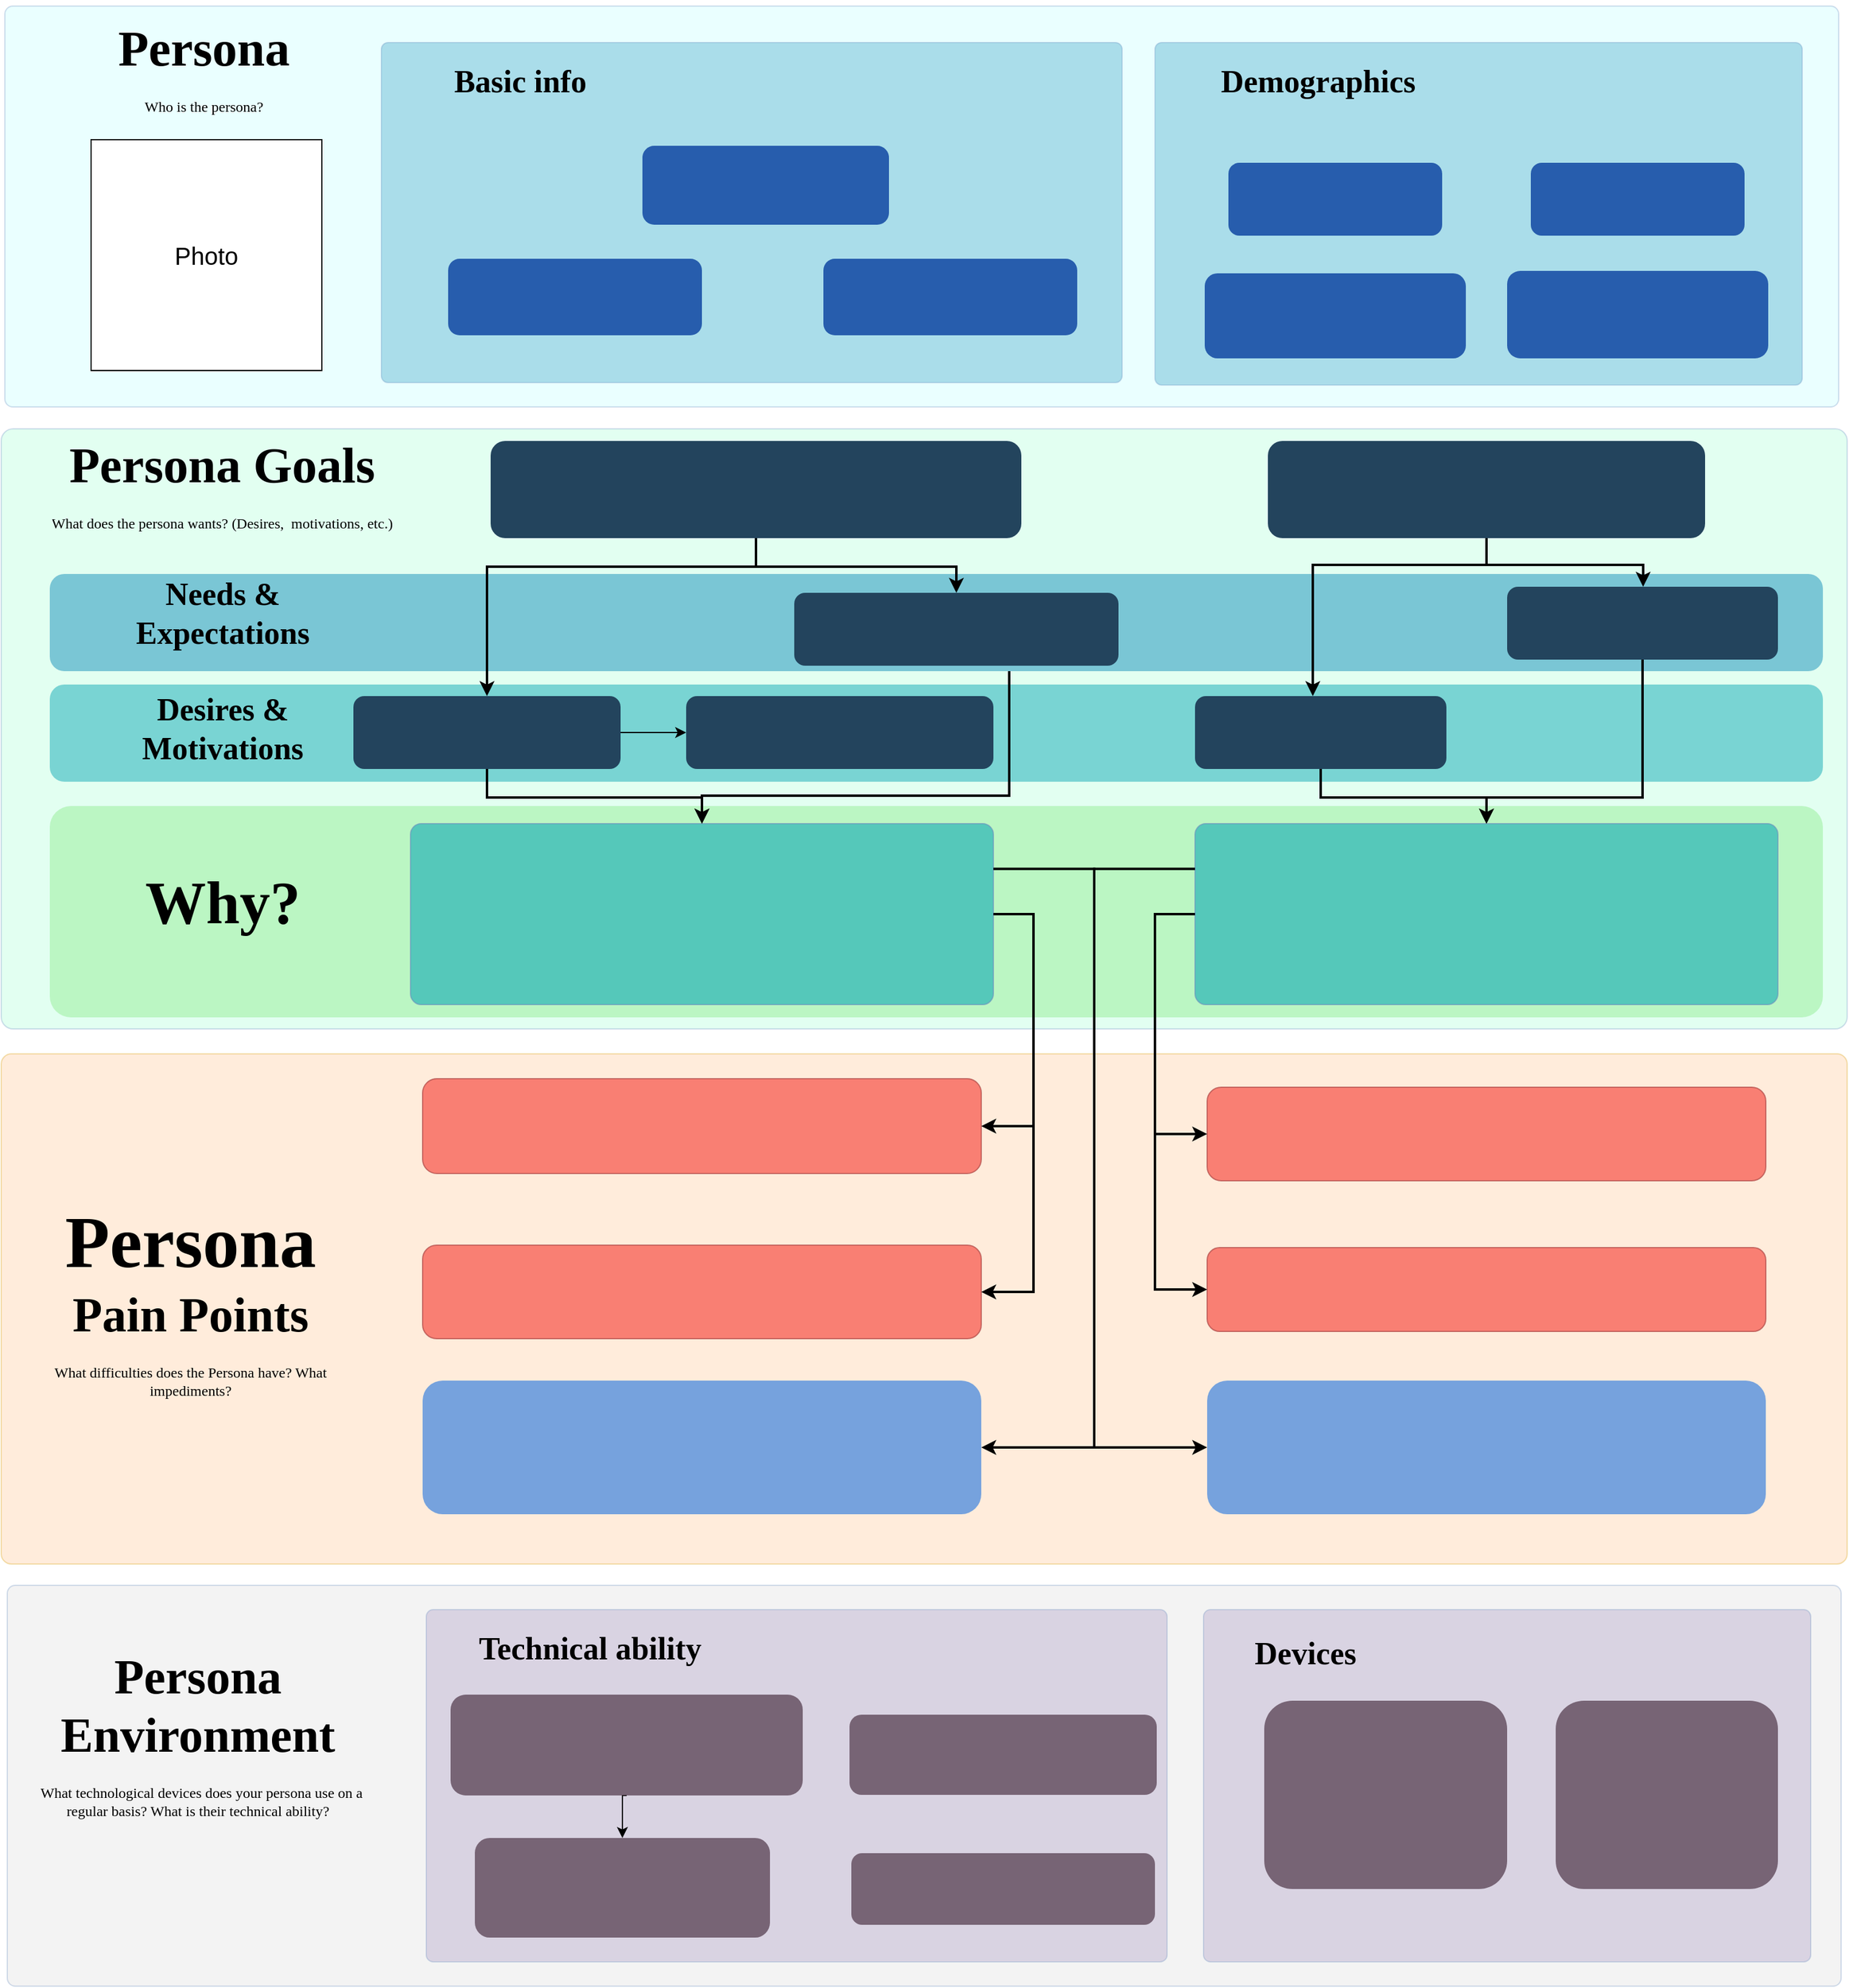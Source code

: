 <mxfile version="28.1.0">
  <diagram id="FEKjINcDisIPV5KZee3t" name="Page-1">
    <mxGraphModel dx="988" dy="610" grid="1" gridSize="10" guides="1" tooltips="1" connect="1" arrows="1" fold="1" page="1" pageScale="1" pageWidth="827" pageHeight="1169" math="0" shadow="0">
      <root>
        <mxCell id="0" />
        <mxCell id="1" parent="0" />
        <mxCell id="aELBI8OFU14AnCiIAI6i-1" value="" style="fillColor=#B8FDFF;strokeColor=#6c8ebf;opacity=30;rounded=1;arcSize=2;" parent="1" vertex="1">
          <mxGeometry x="73" y="110" width="1510" height="330" as="geometry" />
        </mxCell>
        <mxCell id="aELBI8OFU14AnCiIAI6i-2" value="" style="fillColor=#9EFFCF;strokeColor=#6c8ebf;opacity=30;rounded=1;arcSize=2;" parent="1" vertex="1">
          <mxGeometry x="70" y="458" width="1520" height="494" as="geometry" />
        </mxCell>
        <mxCell id="aELBI8OFU14AnCiIAI6i-3" value="" style="fillColor=#81E87D;strokeColor=none;opacity=40;rounded=1;arcSize=10;" parent="1" vertex="1">
          <mxGeometry x="110" y="768.5" width="1460" height="174" as="geometry" />
        </mxCell>
        <mxCell id="aELBI8OFU14AnCiIAI6i-4" value="" style="fillColor=#12AAB5;strokeColor=none;opacity=50;rounded=1;" parent="1" vertex="1">
          <mxGeometry x="110" y="668.5" width="1460" height="80" as="geometry" />
        </mxCell>
        <mxCell id="aELBI8OFU14AnCiIAI6i-5" value="" style="fillColor=#158EBA;strokeColor=none;opacity=50;rounded=1;" parent="1" vertex="1">
          <mxGeometry x="110" y="577.5" width="1460" height="80" as="geometry" />
        </mxCell>
        <mxCell id="aELBI8OFU14AnCiIAI6i-6" value="" style="rounded=1;fillColor=#23445D;gradientColor=none;strokeColor=none;fontColor=#FFFFFF;fontStyle=0;fontFamily=Tahoma;fontSize=23;whiteSpace=wrap;" parent="1" vertex="1">
          <mxGeometry x="1113" y="468" width="360" height="80" as="geometry" />
        </mxCell>
        <mxCell id="aELBI8OFU14AnCiIAI6i-7" value="" style="rounded=1;fillColor=#23445D;gradientColor=none;strokeColor=none;fontColor=#FFFFFF;fontStyle=0;fontFamily=Tahoma;fontSize=23;whiteSpace=wrap;" parent="1" vertex="1">
          <mxGeometry x="473" y="468" width="437" height="80" as="geometry" />
        </mxCell>
        <mxCell id="aELBI8OFU14AnCiIAI6i-8" value="" style="edgeStyle=orthogonalEdgeStyle;rounded=0;html=1;jettySize=auto;orthogonalLoop=1;" parent="1" source="aELBI8OFU14AnCiIAI6i-9" target="aELBI8OFU14AnCiIAI6i-10" edge="1">
          <mxGeometry relative="1" as="geometry" />
        </mxCell>
        <mxCell id="aELBI8OFU14AnCiIAI6i-9" value="" style="rounded=1;fillColor=#23445D;gradientColor=none;strokeColor=none;fontColor=#FFFFFF;fontStyle=0;fontFamily=Tahoma;fontSize=20;whiteSpace=wrap;" parent="1" vertex="1">
          <mxGeometry x="360" y="678" width="220" height="60" as="geometry" />
        </mxCell>
        <mxCell id="aELBI8OFU14AnCiIAI6i-10" value="" style="rounded=1;fillColor=#23445D;gradientColor=none;strokeColor=none;fontColor=#FFFFFF;fontStyle=0;fontFamily=Tahoma;fontSize=20;whiteSpace=wrap;" parent="1" vertex="1">
          <mxGeometry x="634" y="678" width="253" height="60" as="geometry" />
        </mxCell>
        <mxCell id="aELBI8OFU14AnCiIAI6i-11" value="" style="rounded=1;fillColor=#23445D;gradientColor=none;strokeColor=none;fontColor=#FFFFFF;fontStyle=0;fontFamily=Tahoma;fontSize=20;whiteSpace=wrap;" parent="1" vertex="1">
          <mxGeometry x="723" y="593" width="267" height="60" as="geometry" />
        </mxCell>
        <mxCell id="aELBI8OFU14AnCiIAI6i-12" value="" style="rounded=1;fillColor=#23445D;gradientColor=none;strokeColor=none;fontColor=#FFFFFF;fontStyle=0;fontFamily=Tahoma;fontSize=20;whiteSpace=wrap;" parent="1" vertex="1">
          <mxGeometry x="1053" y="678" width="207" height="60" as="geometry" />
        </mxCell>
        <mxCell id="aELBI8OFU14AnCiIAI6i-13" value="" style="rounded=1;fillColor=#23445D;gradientColor=none;strokeColor=none;fontColor=#FFFFFF;fontStyle=0;fontFamily=Tahoma;fontSize=20;whiteSpace=wrap;" parent="1" vertex="1">
          <mxGeometry x="1310" y="588" width="223" height="60" as="geometry" />
        </mxCell>
        <mxCell id="aELBI8OFU14AnCiIAI6i-14" value="" style="edgeStyle=elbowEdgeStyle;elbow=vertical;strokeWidth=2;rounded=0;entryX=0.5;entryY=0;exitX=0.5;exitY=1;" parent="1" source="aELBI8OFU14AnCiIAI6i-7" target="aELBI8OFU14AnCiIAI6i-9" edge="1">
          <mxGeometry x="-33" y="267.5" width="100" height="100" as="geometry">
            <mxPoint x="-33" y="367.5" as="sourcePoint" />
            <mxPoint x="472" y="587.5" as="targetPoint" />
            <Array as="points">
              <mxPoint x="560" y="571.5" />
            </Array>
          </mxGeometry>
        </mxCell>
        <mxCell id="aELBI8OFU14AnCiIAI6i-15" value="" style="edgeStyle=elbowEdgeStyle;elbow=vertical;strokeWidth=2;rounded=0;entryX=0.5;entryY=0;exitX=0.5;exitY=1;" parent="1" source="aELBI8OFU14AnCiIAI6i-7" target="aELBI8OFU14AnCiIAI6i-11" edge="1">
          <mxGeometry x="-33" y="267.5" width="100" height="100" as="geometry">
            <mxPoint x="-33" y="367.5" as="sourcePoint" />
            <mxPoint x="822" y="587.5" as="targetPoint" />
            <Array as="points">
              <mxPoint x="647" y="571.5" />
            </Array>
          </mxGeometry>
        </mxCell>
        <mxCell id="aELBI8OFU14AnCiIAI6i-16" value="" style="edgeStyle=elbowEdgeStyle;elbow=vertical;strokeWidth=2;rounded=0;exitX=0.5;exitY=1;" parent="1" source="aELBI8OFU14AnCiIAI6i-6" target="aELBI8OFU14AnCiIAI6i-12" edge="1">
          <mxGeometry x="-187" y="267.5" width="100" height="100" as="geometry">
            <mxPoint x="-187" y="367.5" as="sourcePoint" />
            <mxPoint x="-87" y="267.5" as="targetPoint" />
            <Array as="points">
              <mxPoint x="1150" y="570" />
              <mxPoint x="1230" y="570" />
              <mxPoint x="1220" y="560" />
              <mxPoint x="1230" y="561.5" />
            </Array>
          </mxGeometry>
        </mxCell>
        <mxCell id="aELBI8OFU14AnCiIAI6i-17" value="" style="edgeStyle=elbowEdgeStyle;elbow=vertical;strokeWidth=2;rounded=0;exitX=0.5;exitY=1;" parent="1" source="aELBI8OFU14AnCiIAI6i-6" target="aELBI8OFU14AnCiIAI6i-13" edge="1">
          <mxGeometry x="-187" y="267.5" width="100" height="100" as="geometry">
            <mxPoint x="-187" y="367.5" as="sourcePoint" />
            <mxPoint x="-87" y="267.5" as="targetPoint" />
            <Array as="points">
              <mxPoint x="1422" y="570" />
              <mxPoint x="1400" y="570" />
              <mxPoint x="1310" y="561.5" />
            </Array>
          </mxGeometry>
        </mxCell>
        <mxCell id="aELBI8OFU14AnCiIAI6i-18" value="&lt;h1&gt;&lt;font style=&quot;font-size: 41px&quot;&gt;Persona Goals&lt;/font&gt;&lt;/h1&gt;&lt;p&gt;What does the persona wants? (Desires,&amp;nbsp; motivations, etc.)&lt;/p&gt;" style="text;html=1;strokeColor=none;fillColor=none;spacing=5;spacingTop=-20;whiteSpace=wrap;overflow=hidden;rounded=0;fontFamily=Tahoma;align=center;" parent="1" vertex="1">
          <mxGeometry x="87" y="457.5" width="330" height="120" as="geometry" />
        </mxCell>
        <mxCell id="aELBI8OFU14AnCiIAI6i-19" value="&lt;h1 style=&quot;font-size: 26px;&quot;&gt;&lt;font style=&quot;font-size: 26px;&quot;&gt;Needs &amp;amp; Expectations&lt;/font&gt;&lt;/h1&gt;" style="text;html=1;strokeColor=none;fillColor=none;spacing=5;spacingTop=-20;whiteSpace=wrap;overflow=hidden;rounded=0;fontFamily=Tahoma;align=center;fontSize=26;" parent="1" vertex="1">
          <mxGeometry x="143.5" y="572" width="217" height="81" as="geometry" />
        </mxCell>
        <mxCell id="aELBI8OFU14AnCiIAI6i-20" value="&lt;h1 style=&quot;font-size: 26px&quot;&gt;&lt;font style=&quot;font-size: 26px&quot;&gt;Desires &amp;amp; Motivations&lt;/font&gt;&lt;/h1&gt;" style="text;html=1;strokeColor=none;fillColor=none;spacing=5;spacingTop=-20;whiteSpace=wrap;overflow=hidden;rounded=0;fontFamily=Tahoma;align=center;fontSize=26;" parent="1" vertex="1">
          <mxGeometry x="143.5" y="667" width="217" height="81" as="geometry" />
        </mxCell>
        <mxCell id="aELBI8OFU14AnCiIAI6i-21" value="" style="rounded=1;fillColor=#12AAB5;strokeColor=#6c8ebf;fontColor=#000000;fontStyle=0;fontFamily=Tahoma;fontSize=23;labelBackgroundColor=none;opacity=60;arcSize=6;whiteSpace=wrap;" parent="1" vertex="1">
          <mxGeometry x="407" y="783" width="480" height="149" as="geometry" />
        </mxCell>
        <mxCell id="aELBI8OFU14AnCiIAI6i-22" value="&lt;h1 style=&quot;font-size: 50px;&quot;&gt;&lt;font style=&quot;font-size: 50px;&quot;&gt;Why?&lt;/font&gt;&lt;/h1&gt;" style="text;html=1;strokeColor=none;fillColor=none;spacing=5;spacingTop=-20;whiteSpace=wrap;overflow=hidden;rounded=0;fontFamily=Tahoma;align=center;fontSize=50;verticalAlign=middle;" parent="1" vertex="1">
          <mxGeometry x="144" y="772" width="217" height="170" as="geometry" />
        </mxCell>
        <mxCell id="aELBI8OFU14AnCiIAI6i-23" value="" style="rounded=1;fillColor=#12AAB5;strokeColor=#6c8ebf;fontColor=#000000;fontStyle=0;fontFamily=Tahoma;fontSize=23;labelBackgroundColor=none;opacity=60;arcSize=6;whiteSpace=wrap;" parent="1" vertex="1">
          <mxGeometry x="1053" y="783" width="480" height="149" as="geometry" />
        </mxCell>
        <mxCell id="aELBI8OFU14AnCiIAI6i-24" value="" style="fillColor=#FFBF87;strokeColor=#d79b00;opacity=30;rounded=1;arcSize=2;" parent="1" vertex="1">
          <mxGeometry x="70" y="972.5" width="1520" height="420" as="geometry" />
        </mxCell>
        <mxCell id="aELBI8OFU14AnCiIAI6i-25" value="&lt;h1&gt;&lt;font style=&quot;font-size: 60px&quot;&gt;Persona &lt;/font&gt;&lt;font style=&quot;font-size: 40px&quot;&gt;Pain Points&lt;/font&gt;&lt;/h1&gt;&lt;p&gt;What difficulties does the Persona have? What impediments?&lt;/p&gt;" style="text;html=1;strokeColor=none;fillColor=none;spacing=5;spacingTop=-20;whiteSpace=wrap;overflow=hidden;rounded=0;fontFamily=Tahoma;align=center;verticalAlign=middle;" parent="1" vertex="1">
          <mxGeometry x="91" y="971.5" width="270" height="420" as="geometry" />
        </mxCell>
        <mxCell id="aELBI8OFU14AnCiIAI6i-26" value="" style="rounded=1;fillColor=#F86459;gradientColor=none;strokeColor=#B85450;fontColor=#000000;fontStyle=0;fontFamily=Tahoma;fontSize=20;whiteSpace=wrap;labelBackgroundColor=none;opacity=80;" parent="1" vertex="1">
          <mxGeometry x="417" y="993" width="460" height="78" as="geometry" />
        </mxCell>
        <mxCell id="aELBI8OFU14AnCiIAI6i-27" value="" style="rounded=1;fillColor=#F86459;gradientColor=none;strokeColor=#B85450;fontColor=#000000;fontStyle=0;fontFamily=Tahoma;fontSize=20;whiteSpace=wrap;labelBackgroundColor=none;opacity=80;" parent="1" vertex="1">
          <mxGeometry x="417" y="1130" width="460" height="77" as="geometry" />
        </mxCell>
        <mxCell id="aELBI8OFU14AnCiIAI6i-28" value="" style="rounded=1;fillColor=#F86459;gradientColor=none;strokeColor=#B85450;fontColor=#000000;fontStyle=0;fontFamily=Tahoma;fontSize=20;whiteSpace=wrap;labelBackgroundColor=none;opacity=80;" parent="1" vertex="1">
          <mxGeometry x="1063" y="1132" width="460" height="69" as="geometry" />
        </mxCell>
        <mxCell id="aELBI8OFU14AnCiIAI6i-29" value="" style="rounded=1;fillColor=#F86459;gradientColor=none;strokeColor=#B85450;fontColor=#000000;fontStyle=0;fontFamily=Tahoma;fontSize=20;whiteSpace=wrap;labelBackgroundColor=none;opacity=80;" parent="1" vertex="1">
          <mxGeometry x="1063" y="1000" width="460" height="77" as="geometry" />
        </mxCell>
        <mxCell id="aELBI8OFU14AnCiIAI6i-30" value="" style="edgeStyle=elbowEdgeStyle;elbow=horizontal;strokeWidth=2;rounded=0" parent="1" source="aELBI8OFU14AnCiIAI6i-21" target="aELBI8OFU14AnCiIAI6i-26" edge="1">
          <mxGeometry x="490" y="711.5" width="100" height="100" as="geometry">
            <mxPoint x="930" y="1061.5" as="sourcePoint" />
            <mxPoint x="930" y="1151.5" as="targetPoint" />
            <Array as="points">
              <mxPoint x="920" y="941.5" />
            </Array>
          </mxGeometry>
        </mxCell>
        <mxCell id="aELBI8OFU14AnCiIAI6i-31" value="" style="edgeStyle=elbowEdgeStyle;elbow=horizontal;strokeWidth=2;rounded=0;exitX=1;exitY=0.5;entryX=1;entryY=0.5;" parent="1" source="aELBI8OFU14AnCiIAI6i-21" target="aELBI8OFU14AnCiIAI6i-27" edge="1">
          <mxGeometry x="510" y="731.5" width="100" height="100" as="geometry">
            <mxPoint x="900.0" y="877.5" as="sourcePoint" />
            <mxPoint x="897" y="1041.5" as="targetPoint" />
            <Array as="points">
              <mxPoint x="920" y="1001.5" />
            </Array>
          </mxGeometry>
        </mxCell>
        <mxCell id="aELBI8OFU14AnCiIAI6i-32" value="" style="edgeStyle=orthogonalEdgeStyle;elbow=horizontal;strokeWidth=2;rounded=0;exitX=1;exitY=0.25;entryX=0;entryY=0.5;" parent="1" source="aELBI8OFU14AnCiIAI6i-21" target="aELBI8OFU14AnCiIAI6i-41" edge="1">
          <mxGeometry x="530" y="761.5" width="100" height="100" as="geometry">
            <mxPoint x="1680" y="911.5" as="sourcePoint" />
            <mxPoint x="877.143" y="1318.214" as="targetPoint" />
            <Array as="points">
              <mxPoint x="970" y="819.5" />
              <mxPoint x="970" y="1296.5" />
            </Array>
          </mxGeometry>
        </mxCell>
        <mxCell id="aELBI8OFU14AnCiIAI6i-33" value="" style="edgeStyle=orthogonalEdgeStyle;elbow=horizontal;strokeWidth=2;rounded=0;entryX=1;entryY=0.5;exitX=0;exitY=0.25;" parent="1" source="aELBI8OFU14AnCiIAI6i-23" target="aELBI8OFU14AnCiIAI6i-40" edge="1">
          <mxGeometry x="540" y="771.5" width="100" height="100" as="geometry">
            <mxPoint x="1660" y="858.5" as="sourcePoint" />
            <mxPoint x="1062.857" y="1316.786" as="targetPoint" />
            <Array as="points">
              <mxPoint x="970" y="819.5" />
              <mxPoint x="970" y="1296.5" />
            </Array>
          </mxGeometry>
        </mxCell>
        <mxCell id="aELBI8OFU14AnCiIAI6i-34" value="" style="edgeStyle=elbowEdgeStyle;elbow=horizontal;strokeWidth=2;rounded=0;entryX=0;entryY=0.5;exitX=0;exitY=0.5;" parent="1" source="aELBI8OFU14AnCiIAI6i-23" target="aELBI8OFU14AnCiIAI6i-29" edge="1">
          <mxGeometry x="580" y="811.5" width="100" height="100" as="geometry">
            <mxPoint x="1063" y="868.214" as="sourcePoint" />
            <mxPoint x="1073" y="1146.786" as="targetPoint" />
            <Array as="points">
              <mxPoint x="1020" y="1011.5" />
            </Array>
          </mxGeometry>
        </mxCell>
        <mxCell id="aELBI8OFU14AnCiIAI6i-35" value="" style="edgeStyle=elbowEdgeStyle;elbow=horizontal;strokeWidth=2;rounded=0;entryX=0;entryY=0.5;exitX=0;exitY=0.5;" parent="1" source="aELBI8OFU14AnCiIAI6i-23" target="aELBI8OFU14AnCiIAI6i-28" edge="1">
          <mxGeometry x="590" y="821.5" width="100" height="100" as="geometry">
            <mxPoint x="1063" y="868.214" as="sourcePoint" />
            <mxPoint x="1073" y="1086.786" as="targetPoint" />
            <Array as="points">
              <mxPoint x="1020" y="971.5" />
            </Array>
          </mxGeometry>
        </mxCell>
        <mxCell id="aELBI8OFU14AnCiIAI6i-36" value="" style="edgeStyle=elbowEdgeStyle;elbow=vertical;strokeWidth=2;rounded=0;entryX=0.5;entryY=0;exitX=0.5;exitY=1;" parent="1" source="aELBI8OFU14AnCiIAI6i-13" target="aELBI8OFU14AnCiIAI6i-23" edge="1">
          <mxGeometry x="620" y="851.5" width="100" height="100" as="geometry">
            <mxPoint x="1303.176" y="747.088" as="sourcePoint" />
            <mxPoint x="1303.176" y="792.971" as="targetPoint" />
            <Array as="points">
              <mxPoint x="1380" y="761.5" />
            </Array>
          </mxGeometry>
        </mxCell>
        <mxCell id="aELBI8OFU14AnCiIAI6i-37" value="" style="edgeStyle=elbowEdgeStyle;elbow=vertical;strokeWidth=2;rounded=0;entryX=0.5;entryY=0;exitX=0.5;exitY=1;" parent="1" source="aELBI8OFU14AnCiIAI6i-12" target="aELBI8OFU14AnCiIAI6i-23" edge="1">
          <mxGeometry x="630" y="861.5" width="100" height="100" as="geometry">
            <mxPoint x="1478.471" y="657.676" as="sourcePoint" />
            <mxPoint x="1303.176" y="792.971" as="targetPoint" />
            <Array as="points">
              <mxPoint x="1420" y="761.5" />
              <mxPoint x="1390" y="771.5" />
            </Array>
          </mxGeometry>
        </mxCell>
        <mxCell id="aELBI8OFU14AnCiIAI6i-38" value="" style="edgeStyle=elbowEdgeStyle;elbow=vertical;strokeWidth=2;rounded=0;entryX=0.5;entryY=0;exitX=0.5;exitY=1;" parent="1" source="aELBI8OFU14AnCiIAI6i-9" target="aELBI8OFU14AnCiIAI6i-21" edge="1">
          <mxGeometry x="-18" y="985.5" width="100" height="100" as="geometry">
            <mxPoint x="470" y="771.5" as="sourcePoint" />
            <mxPoint x="645" y="907.5" as="targetPoint" />
            <Array as="points">
              <mxPoint x="570" y="761.5" />
              <mxPoint x="742" y="895.5" />
            </Array>
          </mxGeometry>
        </mxCell>
        <mxCell id="aELBI8OFU14AnCiIAI6i-39" value="" style="edgeStyle=elbowEdgeStyle;elbow=vertical;strokeWidth=2;rounded=0;entryX=0.5;entryY=0;" parent="1" source="aELBI8OFU14AnCiIAI6i-5" target="aELBI8OFU14AnCiIAI6i-21" edge="1">
          <mxGeometry x="-27" y="960" width="100" height="100" as="geometry">
            <mxPoint x="821" y="756" as="sourcePoint" />
            <mxPoint x="646" y="791.5" as="targetPoint" />
            <Array as="points">
              <mxPoint x="900" y="760" />
              <mxPoint x="770" y="760" />
              <mxPoint x="750" y="760" />
              <mxPoint x="750" y="761.5" />
            </Array>
          </mxGeometry>
        </mxCell>
        <mxCell id="aELBI8OFU14AnCiIAI6i-40" value="" style="rounded=1;fillColor=#5490DE;strokeColor=none;fontColor=#000000;fontStyle=0;fontFamily=Tahoma;fontSize=20;whiteSpace=wrap;spacingLeft=10;spacingRight=10;opacity=80;" parent="1" vertex="1">
          <mxGeometry x="417" y="1241.5" width="460" height="110" as="geometry" />
        </mxCell>
        <mxCell id="aELBI8OFU14AnCiIAI6i-41" value="" style="rounded=1;fillColor=#5490DE;strokeColor=none;fontColor=#000000;fontStyle=0;fontFamily=Tahoma;fontSize=20;whiteSpace=wrap;spacingLeft=10;spacingRight=10;opacity=80;" parent="1" vertex="1">
          <mxGeometry x="1063" y="1241.5" width="460" height="110" as="geometry" />
        </mxCell>
        <mxCell id="aELBI8OFU14AnCiIAI6i-42" value="&lt;h1&gt;&lt;font style=&quot;font-size: 41px&quot;&gt;Persona&lt;/font&gt;&lt;/h1&gt;&lt;p&gt;Who is the persona?&lt;/p&gt;" style="text;html=1;strokeColor=none;fillColor=none;spacing=5;spacingTop=-20;whiteSpace=wrap;overflow=hidden;rounded=0;fontFamily=Tahoma;align=center;" parent="1" vertex="1">
          <mxGeometry x="91" y="115" width="292" height="110" as="geometry" />
        </mxCell>
        <mxCell id="aELBI8OFU14AnCiIAI6i-43" value="" style="fillColor=#158EBA;strokeColor=#6c8ebf;opacity=30;rounded=1;arcSize=2;" parent="1" vertex="1">
          <mxGeometry x="1020" y="140" width="533" height="282" as="geometry" />
        </mxCell>
        <mxCell id="aELBI8OFU14AnCiIAI6i-44" value="&lt;h1 style=&quot;font-size: 26px&quot;&gt;&lt;font style=&quot;font-size: 26px&quot;&gt;Demographics&lt;/font&gt;&lt;/h1&gt;" style="text;html=1;strokeColor=none;fillColor=none;spacing=5;spacingTop=-20;whiteSpace=wrap;overflow=hidden;rounded=0;fontFamily=Tahoma;align=center;fontSize=26;" parent="1" vertex="1">
          <mxGeometry x="1040" y="150" width="229" height="50" as="geometry" />
        </mxCell>
        <mxCell id="aELBI8OFU14AnCiIAI6i-45" value="" style="rounded=1;fillColor=#275DAD;gradientColor=none;strokeColor=none;fontColor=#FFFFFF;fontStyle=0;fontFamily=Tahoma;fontSize=23;whiteSpace=wrap;" parent="1" vertex="1">
          <mxGeometry x="1080.5" y="239" width="176" height="60" as="geometry" />
        </mxCell>
        <mxCell id="aELBI8OFU14AnCiIAI6i-47" value="" style="rounded=1;fillColor=#275DAD;gradientColor=none;strokeColor=none;fontColor=#FFFFFF;fontStyle=0;fontFamily=Tahoma;fontSize=23;whiteSpace=wrap;" parent="1" vertex="1">
          <mxGeometry x="1061" y="330" width="215" height="70" as="geometry" />
        </mxCell>
        <mxCell id="aELBI8OFU14AnCiIAI6i-48" value="" style="fillColor=#158EBA;strokeColor=#6c8ebf;opacity=30;rounded=1;arcSize=2;" parent="1" vertex="1">
          <mxGeometry x="383" y="140" width="610" height="280" as="geometry" />
        </mxCell>
        <mxCell id="aELBI8OFU14AnCiIAI6i-49" value="&lt;h1 style=&quot;font-size: 26px&quot;&gt;&lt;font style=&quot;font-size: 26px&quot;&gt;Basic info&lt;/font&gt;&lt;/h1&gt;" style="text;html=1;strokeColor=none;fillColor=none;spacing=5;spacingTop=-20;whiteSpace=wrap;overflow=hidden;rounded=0;fontFamily=Tahoma;align=center;fontSize=26;" parent="1" vertex="1">
          <mxGeometry x="383" y="150" width="229" height="50" as="geometry" />
        </mxCell>
        <mxCell id="aELBI8OFU14AnCiIAI6i-50" value="" style="rounded=1;fillColor=#275DAD;gradientColor=none;strokeColor=none;fontColor=#FFFFFF;fontStyle=0;fontFamily=Tahoma;fontSize=23;whiteSpace=wrap;" parent="1" vertex="1">
          <mxGeometry x="598" y="225" width="203" height="65" as="geometry" />
        </mxCell>
        <mxCell id="aELBI8OFU14AnCiIAI6i-51" value="" style="fillColor=#D6D6D6;strokeColor=#6c8ebf;opacity=30;rounded=1;arcSize=2;" parent="1" vertex="1">
          <mxGeometry x="75" y="1410" width="1510" height="330" as="geometry" />
        </mxCell>
        <mxCell id="aELBI8OFU14AnCiIAI6i-52" value="&lt;h1&gt;&lt;font style=&quot;font-size: 40px&quot;&gt;Persona Environment&lt;/font&gt;&lt;/h1&gt;&lt;p&gt;&amp;nbsp;&amp;nbsp;&lt;span&gt;What technological devices does your persona use on a regular basis? What is their technical ability?&lt;/span&gt;&lt;/p&gt;" style="text;html=1;strokeColor=none;fillColor=none;spacing=5;spacingTop=-20;whiteSpace=wrap;overflow=hidden;rounded=0;fontFamily=Tahoma;align=center;verticalAlign=middle;" parent="1" vertex="1">
          <mxGeometry x="91" y="1430" width="282" height="220" as="geometry" />
        </mxCell>
        <mxCell id="aELBI8OFU14AnCiIAI6i-53" value="" style="fillColor=#9C89B8;strokeColor=#6c8ebf;opacity=30;rounded=1;arcSize=2;" parent="1" vertex="1">
          <mxGeometry x="420" y="1430" width="610" height="290" as="geometry" />
        </mxCell>
        <mxCell id="aELBI8OFU14AnCiIAI6i-54" value="&lt;h1 style=&quot;font-size: 26px&quot;&gt;&lt;font style=&quot;font-size: 26px&quot;&gt;Technical ability&lt;/font&gt;&lt;/h1&gt;" style="text;html=1;strokeColor=none;fillColor=none;spacing=5;spacingTop=-20;whiteSpace=wrap;overflow=hidden;rounded=0;fontFamily=Tahoma;align=center;fontSize=26;" parent="1" vertex="1">
          <mxGeometry x="430" y="1440" width="250" height="81" as="geometry" />
        </mxCell>
        <mxCell id="aELBI8OFU14AnCiIAI6i-55" value="" style="fillColor=#9C89B8;strokeColor=#6c8ebf;opacity=30;rounded=1;arcSize=2;" parent="1" vertex="1">
          <mxGeometry x="1060" y="1430" width="500" height="290" as="geometry" />
        </mxCell>
        <mxCell id="aELBI8OFU14AnCiIAI6i-56" value="&lt;h1 style=&quot;font-size: 26px&quot;&gt;&lt;font style=&quot;font-size: 26px&quot;&gt;Devices&lt;/font&gt;&lt;/h1&gt;" style="text;html=1;strokeColor=none;fillColor=none;spacing=5;spacingTop=-20;whiteSpace=wrap;overflow=hidden;rounded=0;fontFamily=Tahoma;align=center;fontSize=26;" parent="1" vertex="1">
          <mxGeometry x="1019" y="1444" width="250" height="81" as="geometry" />
        </mxCell>
        <mxCell id="aELBI8OFU14AnCiIAI6i-61" value="" style="rounded=1;fillColor=#275DAD;gradientColor=none;strokeColor=none;fontColor=#FFFFFF;fontStyle=0;fontFamily=Tahoma;fontSize=23;whiteSpace=wrap;" parent="1" vertex="1">
          <mxGeometry x="438" y="318" width="209" height="63" as="geometry" />
        </mxCell>
        <mxCell id="aELBI8OFU14AnCiIAI6i-62" value="" style="rounded=1;fillColor=#275DAD;gradientColor=none;strokeColor=none;fontColor=#FFFFFF;fontStyle=0;fontFamily=Tahoma;fontSize=23;whiteSpace=wrap;" parent="1" vertex="1">
          <mxGeometry x="747" y="318" width="209" height="63" as="geometry" />
        </mxCell>
        <mxCell id="aELBI8OFU14AnCiIAI6i-63" value="" style="rounded=1;fillColor=#275DAD;gradientColor=none;strokeColor=none;fontColor=#FFFFFF;fontStyle=0;fontFamily=Tahoma;fontSize=23;whiteSpace=wrap;" parent="1" vertex="1">
          <mxGeometry x="1310" y="328" width="215" height="72" as="geometry" />
        </mxCell>
        <mxCell id="aELBI8OFU14AnCiIAI6i-65" value="" style="rounded=1;fillColor=#60495A;strokeColor=none;fontColor=#FFFFFF;fontStyle=0;fontFamily=Tahoma;fontSize=20;whiteSpace=wrap;spacingLeft=10;spacingRight=10;opacity=80;" parent="1" vertex="1">
          <mxGeometry x="1110" y="1505" width="200" height="155" as="geometry" />
        </mxCell>
        <mxCell id="aELBI8OFU14AnCiIAI6i-66" value="" style="rounded=1;fillColor=#60495A;strokeColor=none;fontColor=#FFFFFF;fontStyle=0;fontFamily=Tahoma;fontSize=20;whiteSpace=wrap;spacingLeft=10;spacingRight=10;opacity=80;" parent="1" vertex="1">
          <mxGeometry x="1350" y="1505" width="183" height="155" as="geometry" />
        </mxCell>
        <mxCell id="aELBI8OFU14AnCiIAI6i-75" style="edgeStyle=orthogonalEdgeStyle;rounded=0;html=1;exitX=0.5;exitY=1;exitDx=0;exitDy=0;entryX=0.5;entryY=0;entryDx=0;entryDy=0;jettySize=auto;orthogonalLoop=1;" parent="1" source="aELBI8OFU14AnCiIAI6i-68" target="aELBI8OFU14AnCiIAI6i-74" edge="1">
          <mxGeometry relative="1" as="geometry" />
        </mxCell>
        <mxCell id="aELBI8OFU14AnCiIAI6i-68" value="" style="rounded=1;fillColor=#60495A;strokeColor=none;fontColor=#FFFFFF;fontStyle=0;fontFamily=Tahoma;fontSize=20;whiteSpace=wrap;spacingLeft=10;spacingRight=10;opacity=80;" parent="1" vertex="1">
          <mxGeometry x="440" y="1500" width="290" height="83" as="geometry" />
        </mxCell>
        <mxCell id="aELBI8OFU14AnCiIAI6i-69" value="" style="rounded=1;fillColor=#60495A;strokeColor=none;fontColor=#FFFFFF;fontStyle=0;fontFamily=Tahoma;fontSize=20;whiteSpace=wrap;spacingLeft=10;spacingRight=10;opacity=80;" parent="1" vertex="1">
          <mxGeometry x="768.5" y="1516.5" width="253" height="66" as="geometry" />
        </mxCell>
        <mxCell id="aELBI8OFU14AnCiIAI6i-71" value="" style="rounded=1;fillColor=#60495A;strokeColor=none;fontColor=#FFFFFF;fontStyle=0;fontFamily=Tahoma;fontSize=20;whiteSpace=wrap;spacingLeft=10;spacingRight=10;opacity=80;" parent="1" vertex="1">
          <mxGeometry x="770" y="1630.5" width="250" height="59" as="geometry" />
        </mxCell>
        <mxCell id="aELBI8OFU14AnCiIAI6i-74" value="" style="rounded=1;fillColor=#60495A;strokeColor=none;fontColor=#FFFFFF;fontStyle=0;fontFamily=Tahoma;fontSize=20;whiteSpace=wrap;spacingLeft=10;spacingRight=10;opacity=80;" parent="1" vertex="1">
          <mxGeometry x="460" y="1618" width="243" height="82" as="geometry" />
        </mxCell>
        <mxCell id="aELBI8OFU14AnCiIAI6i-80" value="&lt;font color=&quot;#000000&quot;&gt;Photo&lt;/font&gt;" style="rounded=0;whiteSpace=wrap;html=1;fillColor=#FFFFFF;fontSize=20;fontColor=#FFFFFF;" parent="1" vertex="1">
          <mxGeometry x="144" y="220" width="190" height="190" as="geometry" />
        </mxCell>
        <mxCell id="aELBI8OFU14AnCiIAI6i-81" value="" style="rounded=1;fillColor=#275DAD;gradientColor=none;strokeColor=none;fontColor=#FFFFFF;fontStyle=0;fontFamily=Tahoma;fontSize=23;whiteSpace=wrap;" parent="1" vertex="1">
          <mxGeometry x="1329.5" y="239" width="176" height="60" as="geometry" />
        </mxCell>
      </root>
    </mxGraphModel>
  </diagram>
</mxfile>

